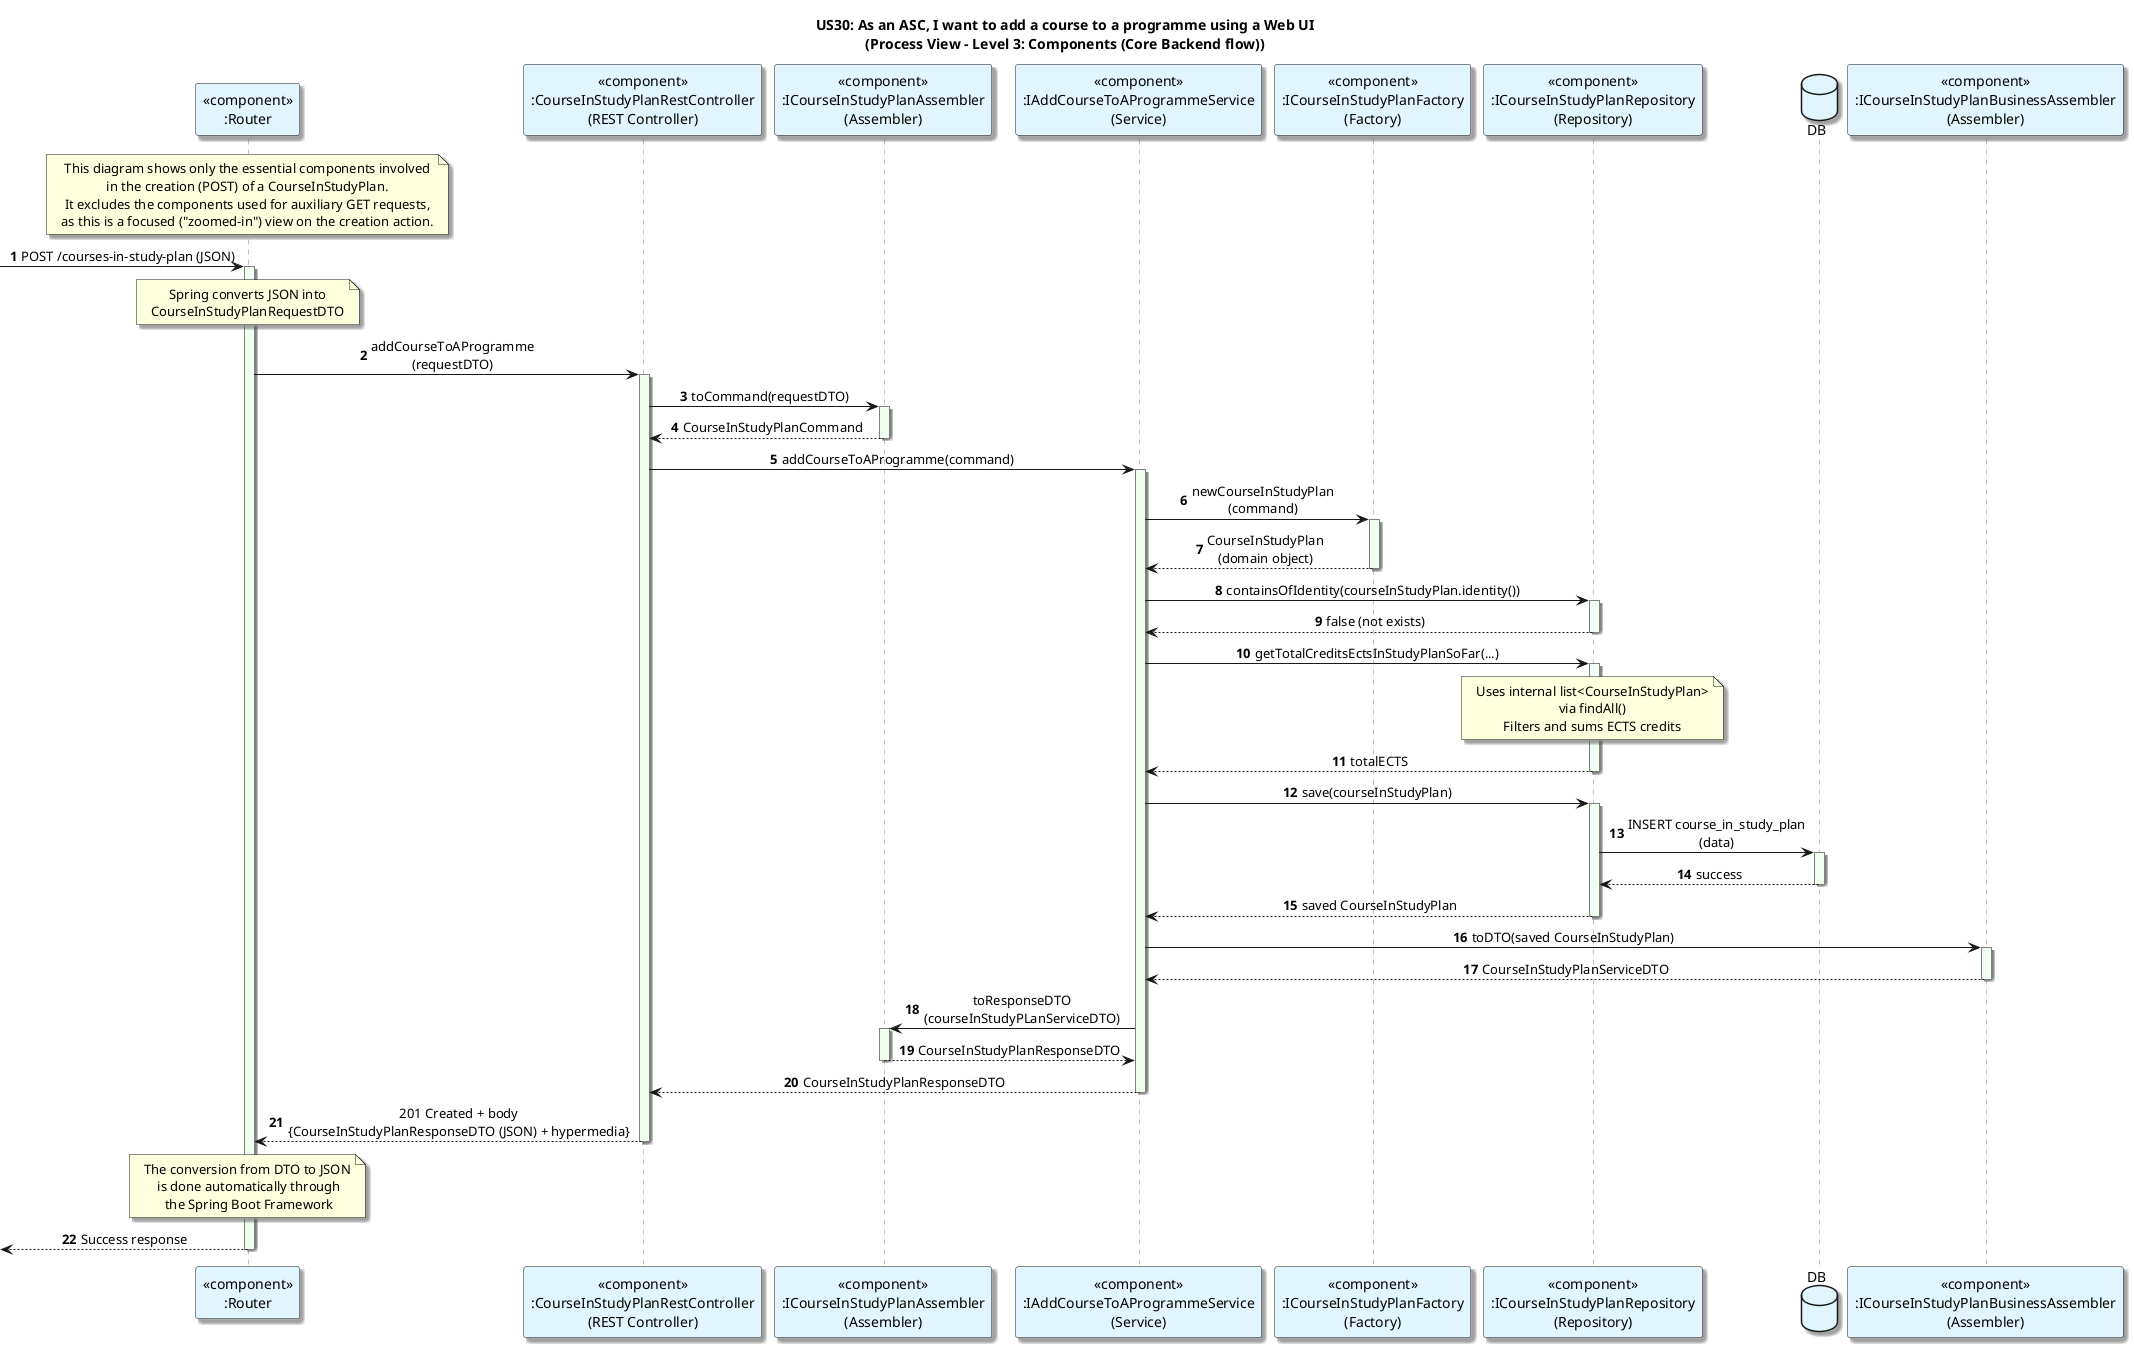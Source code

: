 @startuml
title: US30: As an ASC, I want to add a course to a programme using a Web UI\n(Process View - Level 3: Components (Core Backend flow))
autonumber

skinparam {
  ActivityPadding 2
  ActivityMargin 2
  BoxPadding 2
}
skinparam sequence {
    LifeLineBorderColor Grey
    LifeLineBackgroundColor HoneyDew
}
skinparam defaultTextAlignment center
skinparam shadowing true

participant "<<component>>\n:Router" as Router #E1F5FE
participant "<<component>>\n:CourseInStudyPlanRestController\n(REST Controller)" as Controller #E1F5FE
participant "<<component>>\n:ICourseInStudyPlanAssembler\n(Assembler)" as Assembler #E1F5FE
participant "<<component>>\n:IAddCourseToAProgrammeService\n(Service)" as Service #E1F5FE
participant "<<component>>\n:ICourseInStudyPlanFactory\n(Factory)" as Factory #E1F5FE
participant "<<component>>\n:ICourseInStudyPlanRepository\n(Repository)" as Repository #E1F5FE
database DB as DB #E1F5FE
participant "<<component>>\n:ICourseInStudyPlanBusinessAssembler\n(Assembler)" as BAssembler #E1F5FE


note over Router
This diagram shows only the essential components involved
in the creation (POST) of a CourseInStudyPlan.
It excludes the components used for auxiliary GET requests,
as this is a focused ("zoomed-in") view on the creation action.
end note

-> Router: POST /courses-in-study-plan (JSON)
activate Router
note over Router
Spring converts JSON into
CourseInStudyPlanRequestDTO
end note
Router -> Controller: addCourseToAProgramme\n(requestDTO)
activate Controller


Controller -> Assembler: toCommand(requestDTO)
activate Assembler
Assembler --> Controller: CourseInStudyPlanCommand
deactivate Assembler



Controller -> Service: addCourseToAProgramme(command)
activate Service


Service -> Factory: newCourseInStudyPlan\n(command)
activate Factory

Factory --> Service: CourseInStudyPlan\n(domain object)
deactivate Factory

Service -> Repository: containsOfIdentity(courseInStudyPlan.identity())
activate Repository
Repository --> Service: false (not exists)
deactivate Repository

Service -> Repository: getTotalCreditsEctsInStudyPlanSoFar(...)
activate Repository
note over Repository
Uses internal list<CourseInStudyPlan>
via findAll()
Filters and sums ECTS credits
end note
Repository --> Service: totalECTS
deactivate Repository


Service -> Repository: save(courseInStudyPlan)
activate Repository

Repository -> DB: INSERT course_in_study_plan\n(data)
activate DB
DB --> Repository: success
deactivate DB

Repository --> Service: saved CourseInStudyPlan
deactivate Repository

Service -> BAssembler: toDTO(saved CourseInStudyPlan)
activate BAssembler
BAssembler --> Service: CourseInStudyPlanServiceDTO
deactivate BAssembler

    Service -> Assembler: toResponseDTO\n(courseInStudyPLanServiceDTO)
    activate Assembler
    Assembler --> Service: CourseInStudyPlanResponseDTO
    deactivate Assembler
    Service --> Controller: CourseInStudyPlanResponseDTO
    deactivate Service
    Controller --> Router: 201 Created + body\n{CourseInStudyPlanResponseDTO (JSON) + hypermedia}

note over Router: The conversion from DTO to JSON\n is done automatically through\n the Spring Boot Framework


deactivate Controller

<-- Router: Success response
deactivate Router
@enduml